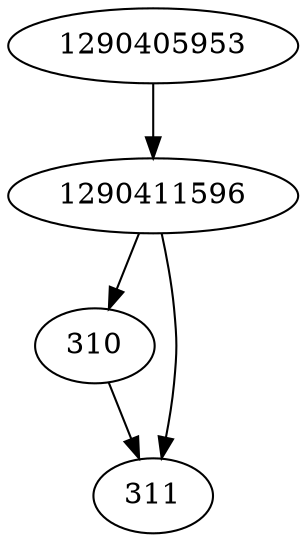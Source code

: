 strict digraph  {
1290405953;
1290411596;
310;
311;
1290405953 -> 1290411596;
1290411596 -> 310;
1290411596 -> 311;
310 -> 311;
}
